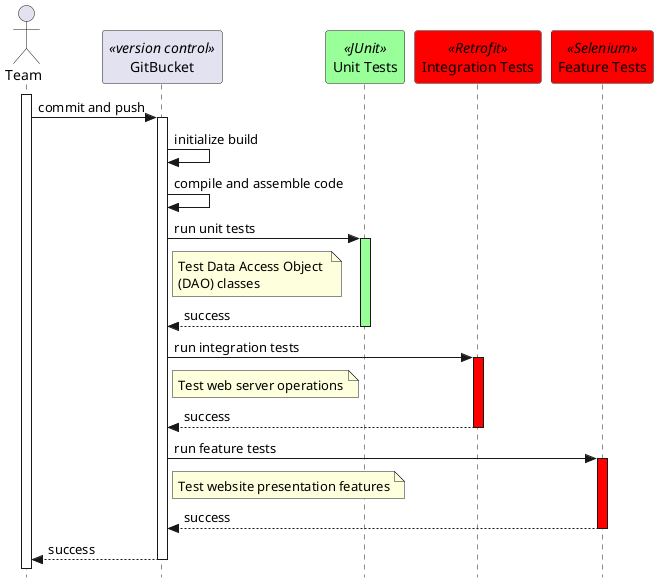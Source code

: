 @startuml
skinparam style strictuml

actor "Team" as team 
participant "GitBucket" as git <<version control>>
participant "Unit Tests" as unit <<JUnit>> #99FF99
participant "Integration Tests" as integration <<Retrofit>> #red
participant "Feature Tests" as feature <<Selenium>> #red

team++
team -> git++ : commit and push
git -> git : initialize build

git -> git : compile and assemble code

git -> unit++ #99FF99: run unit tests
note right of git: Test Data Access Object \n(DAO) classes
return success

git -> integration++ #red : run integration tests
note right of git: Test web server operations
return success

git -> feature++ #red : run feature tests
note right of git: Test website presentation features
return success

return success

@enduml
